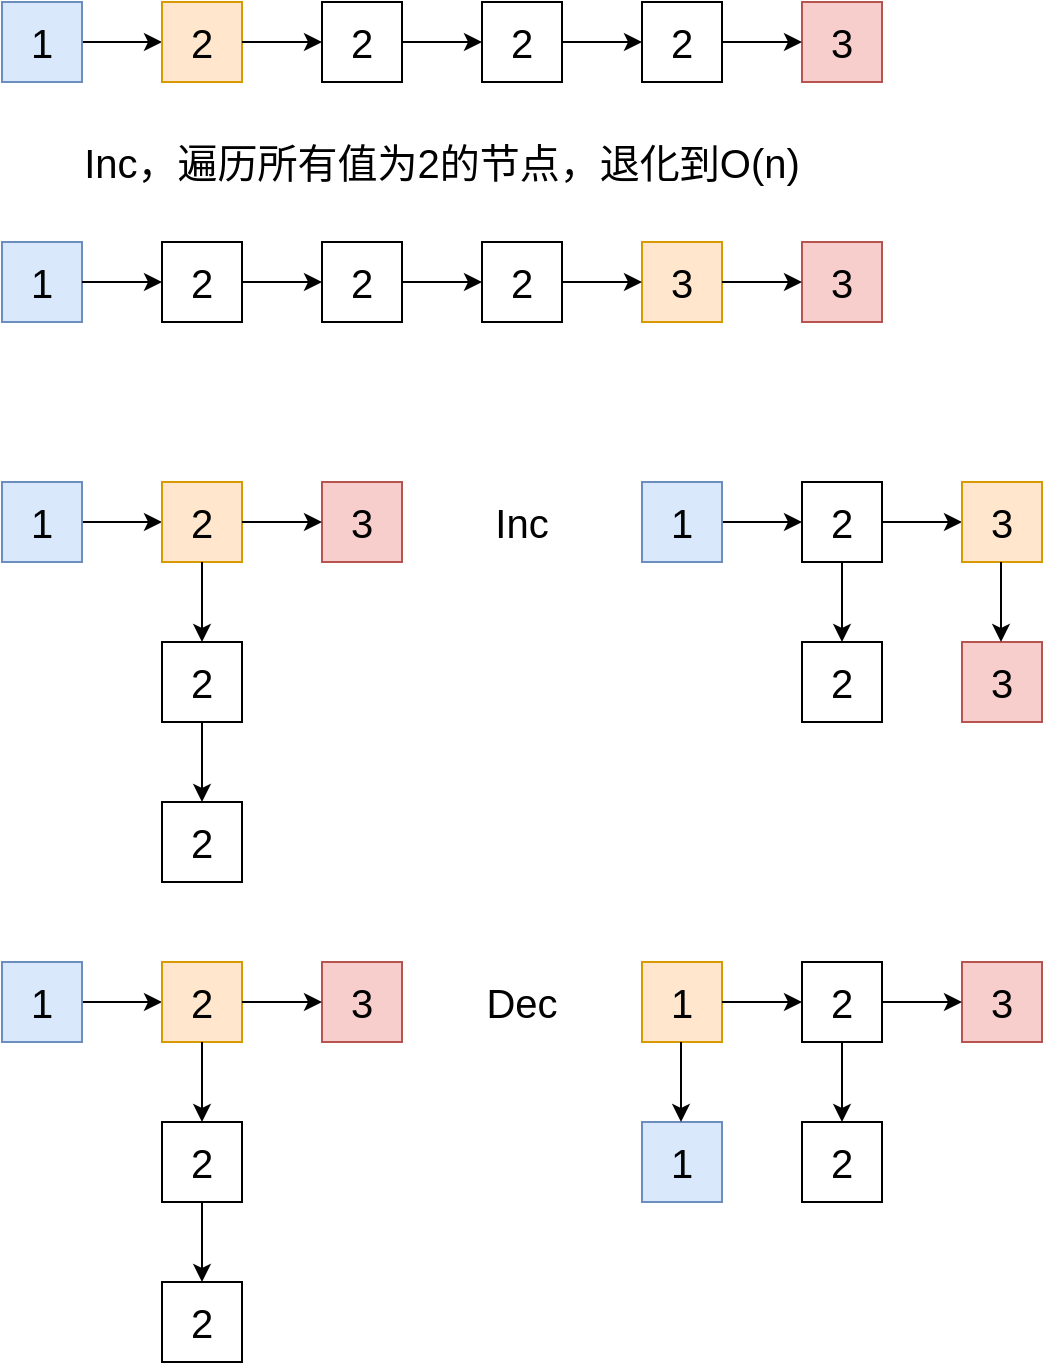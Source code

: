 <mxfile version="14.4.3" type="device"><diagram id="KmV2IVRLZD8ufR8eq0vT" name="Page-1"><mxGraphModel dx="1102" dy="582" grid="1" gridSize="10" guides="1" tooltips="1" connect="1" arrows="1" fold="1" page="1" pageScale="1" pageWidth="827" pageHeight="1169" math="0" shadow="0"><root><mxCell id="0"/><mxCell id="1" parent="0"/><mxCell id="fCK1LNhtHJd-QFXygB49-27" value="" style="edgeStyle=orthogonalEdgeStyle;rounded=0;orthogonalLoop=1;jettySize=auto;html=1;fontSize=20;" parent="1" source="fCK1LNhtHJd-QFXygB49-28" target="fCK1LNhtHJd-QFXygB49-29" edge="1"><mxGeometry relative="1" as="geometry"/></mxCell><mxCell id="fCK1LNhtHJd-QFXygB49-28" value="1" style="whiteSpace=wrap;html=1;aspect=fixed;fillColor=#dae8fc;strokeColor=#6c8ebf;fontSize=20;" parent="1" vertex="1"><mxGeometry x="120" y="240" width="40" height="40" as="geometry"/></mxCell><mxCell id="fCK1LNhtHJd-QFXygB49-29" value="2" style="whiteSpace=wrap;html=1;aspect=fixed;fillColor=#ffe6cc;strokeColor=#d79b00;fontSize=20;" parent="1" vertex="1"><mxGeometry x="200" y="240" width="40" height="40" as="geometry"/></mxCell><mxCell id="fCK1LNhtHJd-QFXygB49-30" value="3" style="whiteSpace=wrap;html=1;aspect=fixed;fillColor=#f8cecc;strokeColor=#b85450;fontSize=20;" parent="1" vertex="1"><mxGeometry x="520" y="240" width="40" height="40" as="geometry"/></mxCell><mxCell id="fCK1LNhtHJd-QFXygB49-31" value="" style="endArrow=classic;html=1;fontSize=20;entryX=0;entryY=0.5;entryDx=0;entryDy=0;" parent="1" target="fCK1LNhtHJd-QFXygB49-32" edge="1"><mxGeometry width="50" height="50" relative="1" as="geometry"><mxPoint x="240" y="260" as="sourcePoint"/><mxPoint x="290" y="210" as="targetPoint"/></mxGeometry></mxCell><mxCell id="fCK1LNhtHJd-QFXygB49-32" value="2" style="whiteSpace=wrap;html=1;aspect=fixed;fontSize=20;" parent="1" vertex="1"><mxGeometry x="280" y="240" width="40" height="40" as="geometry"/></mxCell><mxCell id="fCK1LNhtHJd-QFXygB49-33" value="" style="endArrow=classic;html=1;fontSize=20;entryX=0;entryY=0.5;entryDx=0;entryDy=0;" parent="1" target="fCK1LNhtHJd-QFXygB49-34" edge="1"><mxGeometry width="50" height="50" relative="1" as="geometry"><mxPoint x="320" y="260" as="sourcePoint"/><mxPoint x="370" y="210" as="targetPoint"/></mxGeometry></mxCell><mxCell id="fCK1LNhtHJd-QFXygB49-34" value="2" style="whiteSpace=wrap;html=1;aspect=fixed;fontSize=20;" parent="1" vertex="1"><mxGeometry x="360" y="240" width="40" height="40" as="geometry"/></mxCell><mxCell id="fCK1LNhtHJd-QFXygB49-35" value="" style="endArrow=classic;html=1;fontSize=20;entryX=0;entryY=0.5;entryDx=0;entryDy=0;" parent="1" target="fCK1LNhtHJd-QFXygB49-36" edge="1"><mxGeometry width="50" height="50" relative="1" as="geometry"><mxPoint x="400" y="260" as="sourcePoint"/><mxPoint x="450" y="210" as="targetPoint"/></mxGeometry></mxCell><mxCell id="fCK1LNhtHJd-QFXygB49-36" value="2" style="whiteSpace=wrap;html=1;aspect=fixed;fontSize=20;" parent="1" vertex="1"><mxGeometry x="440" y="240" width="40" height="40" as="geometry"/></mxCell><mxCell id="fCK1LNhtHJd-QFXygB49-37" value="" style="endArrow=classic;html=1;fontSize=20;entryX=0;entryY=0.5;entryDx=0;entryDy=0;exitX=1;exitY=0.5;exitDx=0;exitDy=0;" parent="1" source="fCK1LNhtHJd-QFXygB49-36" target="fCK1LNhtHJd-QFXygB49-30" edge="1"><mxGeometry width="50" height="50" relative="1" as="geometry"><mxPoint x="390" y="360" as="sourcePoint"/><mxPoint x="440" y="310" as="targetPoint"/></mxGeometry></mxCell><mxCell id="fCK1LNhtHJd-QFXygB49-39" value="1" style="whiteSpace=wrap;html=1;aspect=fixed;fillColor=#dae8fc;strokeColor=#6c8ebf;fontSize=20;" parent="1" vertex="1"><mxGeometry x="120" y="360" width="40" height="40" as="geometry"/></mxCell><mxCell id="fCK1LNhtHJd-QFXygB49-40" value="3" style="whiteSpace=wrap;html=1;aspect=fixed;fillColor=#ffe6cc;strokeColor=#d79b00;fontSize=20;" parent="1" vertex="1"><mxGeometry x="440" y="360" width="40" height="40" as="geometry"/></mxCell><mxCell id="fCK1LNhtHJd-QFXygB49-41" value="3" style="whiteSpace=wrap;html=1;aspect=fixed;fillColor=#f8cecc;strokeColor=#b85450;fontSize=20;" parent="1" vertex="1"><mxGeometry x="520" y="360" width="40" height="40" as="geometry"/></mxCell><mxCell id="fCK1LNhtHJd-QFXygB49-42" value="" style="endArrow=classic;html=1;fontSize=20;entryX=0;entryY=0.5;entryDx=0;entryDy=0;" parent="1" target="fCK1LNhtHJd-QFXygB49-43" edge="1"><mxGeometry width="50" height="50" relative="1" as="geometry"><mxPoint x="240" y="380" as="sourcePoint"/><mxPoint x="290" y="330" as="targetPoint"/></mxGeometry></mxCell><mxCell id="fCK1LNhtHJd-QFXygB49-43" value="2" style="whiteSpace=wrap;html=1;aspect=fixed;fontSize=20;" parent="1" vertex="1"><mxGeometry x="280" y="360" width="40" height="40" as="geometry"/></mxCell><mxCell id="fCK1LNhtHJd-QFXygB49-44" value="" style="endArrow=classic;html=1;fontSize=20;entryX=0;entryY=0.5;entryDx=0;entryDy=0;" parent="1" target="fCK1LNhtHJd-QFXygB49-45" edge="1"><mxGeometry width="50" height="50" relative="1" as="geometry"><mxPoint x="320" y="380" as="sourcePoint"/><mxPoint x="370" y="330" as="targetPoint"/></mxGeometry></mxCell><mxCell id="fCK1LNhtHJd-QFXygB49-45" value="2" style="whiteSpace=wrap;html=1;aspect=fixed;fontSize=20;" parent="1" vertex="1"><mxGeometry x="360" y="360" width="40" height="40" as="geometry"/></mxCell><mxCell id="fCK1LNhtHJd-QFXygB49-47" value="2" style="whiteSpace=wrap;html=1;aspect=fixed;fontSize=20;" parent="1" vertex="1"><mxGeometry x="200" y="360" width="40" height="40" as="geometry"/></mxCell><mxCell id="fCK1LNhtHJd-QFXygB49-52" value="" style="endArrow=classic;html=1;fontSize=20;exitX=1;exitY=0.5;exitDx=0;exitDy=0;entryX=0;entryY=0.5;entryDx=0;entryDy=0;" parent="1" source="fCK1LNhtHJd-QFXygB49-39" target="fCK1LNhtHJd-QFXygB49-47" edge="1"><mxGeometry width="50" height="50" relative="1" as="geometry"><mxPoint x="240" y="560" as="sourcePoint"/><mxPoint x="290" y="510" as="targetPoint"/></mxGeometry></mxCell><mxCell id="fCK1LNhtHJd-QFXygB49-53" value="" style="endArrow=classic;html=1;fontSize=20;exitX=1;exitY=0.5;exitDx=0;exitDy=0;entryX=0;entryY=0.5;entryDx=0;entryDy=0;" parent="1" source="fCK1LNhtHJd-QFXygB49-45" target="fCK1LNhtHJd-QFXygB49-40" edge="1"><mxGeometry width="50" height="50" relative="1" as="geometry"><mxPoint x="310" y="540" as="sourcePoint"/><mxPoint x="360" y="490" as="targetPoint"/></mxGeometry></mxCell><mxCell id="fCK1LNhtHJd-QFXygB49-54" value="" style="endArrow=classic;html=1;fontSize=20;exitX=1;exitY=0.5;exitDx=0;exitDy=0;entryX=0;entryY=0.5;entryDx=0;entryDy=0;" parent="1" source="fCK1LNhtHJd-QFXygB49-40" target="fCK1LNhtHJd-QFXygB49-41" edge="1"><mxGeometry width="50" height="50" relative="1" as="geometry"><mxPoint x="480" y="480" as="sourcePoint"/><mxPoint x="530" y="430" as="targetPoint"/></mxGeometry></mxCell><mxCell id="fCK1LNhtHJd-QFXygB49-55" value="Inc，遍历所有值为2的节点，退化到O(n)" style="text;html=1;strokeColor=none;fillColor=none;align=center;verticalAlign=middle;whiteSpace=wrap;rounded=0;fontSize=20;" parent="1" vertex="1"><mxGeometry x="120" y="310" width="440" height="20" as="geometry"/></mxCell><mxCell id="fCK1LNhtHJd-QFXygB49-56" value="" style="edgeStyle=orthogonalEdgeStyle;rounded=0;orthogonalLoop=1;jettySize=auto;html=1;fontSize=20;" parent="1" source="fCK1LNhtHJd-QFXygB49-57" target="fCK1LNhtHJd-QFXygB49-58" edge="1"><mxGeometry relative="1" as="geometry"/></mxCell><mxCell id="fCK1LNhtHJd-QFXygB49-57" value="1" style="whiteSpace=wrap;html=1;aspect=fixed;fillColor=#dae8fc;strokeColor=#6c8ebf;fontSize=20;" parent="1" vertex="1"><mxGeometry x="120" y="480" width="40" height="40" as="geometry"/></mxCell><mxCell id="fCK1LNhtHJd-QFXygB49-58" value="2" style="whiteSpace=wrap;html=1;aspect=fixed;fillColor=#ffe6cc;strokeColor=#d79b00;fontSize=20;" parent="1" vertex="1"><mxGeometry x="200" y="480" width="40" height="40" as="geometry"/></mxCell><mxCell id="fCK1LNhtHJd-QFXygB49-59" value="3" style="whiteSpace=wrap;html=1;aspect=fixed;fillColor=#f8cecc;strokeColor=#b85450;fontSize=20;" parent="1" vertex="1"><mxGeometry x="280" y="480" width="40" height="40" as="geometry"/></mxCell><mxCell id="fCK1LNhtHJd-QFXygB49-60" value="" style="endArrow=classic;html=1;fontSize=20;entryX=0;entryY=0.5;entryDx=0;entryDy=0;" parent="1" target="fCK1LNhtHJd-QFXygB49-59" edge="1"><mxGeometry width="50" height="50" relative="1" as="geometry"><mxPoint x="240" y="500" as="sourcePoint"/><mxPoint x="290" y="450" as="targetPoint"/></mxGeometry></mxCell><mxCell id="fCK1LNhtHJd-QFXygB49-64" value="" style="endArrow=classic;html=1;fontSize=20;exitX=0.5;exitY=1;exitDx=0;exitDy=0;entryX=0.5;entryY=0;entryDx=0;entryDy=0;" parent="1" source="fCK1LNhtHJd-QFXygB49-58" edge="1"><mxGeometry width="50" height="50" relative="1" as="geometry"><mxPoint x="390" y="590" as="sourcePoint"/><mxPoint x="220" y="560" as="targetPoint"/></mxGeometry></mxCell><mxCell id="fCK1LNhtHJd-QFXygB49-65" value="" style="endArrow=classic;html=1;fontSize=20;entryX=0.5;entryY=0;entryDx=0;entryDy=0;exitX=0.5;exitY=1;exitDx=0;exitDy=0;" parent="1" edge="1"><mxGeometry width="50" height="50" relative="1" as="geometry"><mxPoint x="220" y="600" as="sourcePoint"/><mxPoint x="220" y="640" as="targetPoint"/></mxGeometry></mxCell><mxCell id="fCK1LNhtHJd-QFXygB49-66" value="2" style="whiteSpace=wrap;html=1;aspect=fixed;fontSize=20;" parent="1" vertex="1"><mxGeometry x="200" y="560" width="40" height="40" as="geometry"/></mxCell><mxCell id="fCK1LNhtHJd-QFXygB49-67" value="2" style="whiteSpace=wrap;html=1;aspect=fixed;fontSize=20;" parent="1" vertex="1"><mxGeometry x="200" y="640" width="40" height="40" as="geometry"/></mxCell><mxCell id="fCK1LNhtHJd-QFXygB49-68" value="" style="edgeStyle=orthogonalEdgeStyle;rounded=0;orthogonalLoop=1;jettySize=auto;html=1;fontSize=20;" parent="1" source="fCK1LNhtHJd-QFXygB49-69" edge="1"><mxGeometry relative="1" as="geometry"><mxPoint x="520" y="500" as="targetPoint"/></mxGeometry></mxCell><mxCell id="fCK1LNhtHJd-QFXygB49-69" value="1" style="whiteSpace=wrap;html=1;aspect=fixed;fillColor=#dae8fc;strokeColor=#6c8ebf;fontSize=20;" parent="1" vertex="1"><mxGeometry x="440" y="480" width="40" height="40" as="geometry"/></mxCell><mxCell id="fCK1LNhtHJd-QFXygB49-72" value="" style="endArrow=classic;html=1;fontSize=20;entryX=0;entryY=0.5;entryDx=0;entryDy=0;" parent="1" edge="1"><mxGeometry width="50" height="50" relative="1" as="geometry"><mxPoint x="560" y="500" as="sourcePoint"/><mxPoint x="600" y="500" as="targetPoint"/></mxGeometry></mxCell><mxCell id="fCK1LNhtHJd-QFXygB49-74" value="" style="endArrow=classic;html=1;fontSize=20;entryX=0.5;entryY=0;entryDx=0;entryDy=0;exitX=0.5;exitY=1;exitDx=0;exitDy=0;" parent="1" edge="1"><mxGeometry width="50" height="50" relative="1" as="geometry"><mxPoint x="540" y="520" as="sourcePoint"/><mxPoint x="540" y="560" as="targetPoint"/></mxGeometry></mxCell><mxCell id="fCK1LNhtHJd-QFXygB49-75" value="2" style="whiteSpace=wrap;html=1;aspect=fixed;fontSize=20;" parent="1" vertex="1"><mxGeometry x="520" y="480" width="40" height="40" as="geometry"/></mxCell><mxCell id="fCK1LNhtHJd-QFXygB49-76" value="2" style="whiteSpace=wrap;html=1;aspect=fixed;fontSize=20;" parent="1" vertex="1"><mxGeometry x="520" y="560" width="40" height="40" as="geometry"/></mxCell><mxCell id="fCK1LNhtHJd-QFXygB49-77" value="3" style="whiteSpace=wrap;html=1;aspect=fixed;fillColor=#f8cecc;strokeColor=#b85450;fontSize=20;" parent="1" vertex="1"><mxGeometry x="600" y="560" width="40" height="40" as="geometry"/></mxCell><mxCell id="fCK1LNhtHJd-QFXygB49-78" value="3" style="whiteSpace=wrap;html=1;aspect=fixed;fillColor=#ffe6cc;strokeColor=#d79b00;fontSize=20;" parent="1" vertex="1"><mxGeometry x="600" y="480" width="40" height="40" as="geometry"/></mxCell><mxCell id="fCK1LNhtHJd-QFXygB49-79" value="" style="endArrow=classic;html=1;fontSize=20;exitX=0.5;exitY=1;exitDx=0;exitDy=0;entryX=0.5;entryY=0;entryDx=0;entryDy=0;" parent="1" edge="1"><mxGeometry width="50" height="50" relative="1" as="geometry"><mxPoint x="619.5" y="520" as="sourcePoint"/><mxPoint x="619.5" y="560" as="targetPoint"/></mxGeometry></mxCell><mxCell id="fCK1LNhtHJd-QFXygB49-80" value="Inc" style="text;html=1;strokeColor=none;fillColor=none;align=center;verticalAlign=middle;whiteSpace=wrap;rounded=0;fontSize=20;" parent="1" vertex="1"><mxGeometry x="360" y="490" width="40" height="20" as="geometry"/></mxCell><mxCell id="fCK1LNhtHJd-QFXygB49-81" value="" style="edgeStyle=orthogonalEdgeStyle;rounded=0;orthogonalLoop=1;jettySize=auto;html=1;fontSize=20;" parent="1" source="fCK1LNhtHJd-QFXygB49-82" target="fCK1LNhtHJd-QFXygB49-83" edge="1"><mxGeometry relative="1" as="geometry"/></mxCell><mxCell id="fCK1LNhtHJd-QFXygB49-82" value="1" style="whiteSpace=wrap;html=1;aspect=fixed;fillColor=#dae8fc;strokeColor=#6c8ebf;fontSize=20;" parent="1" vertex="1"><mxGeometry x="120" y="720" width="40" height="40" as="geometry"/></mxCell><mxCell id="fCK1LNhtHJd-QFXygB49-83" value="2" style="whiteSpace=wrap;html=1;aspect=fixed;fillColor=#ffe6cc;strokeColor=#d79b00;fontSize=20;" parent="1" vertex="1"><mxGeometry x="200" y="720" width="40" height="40" as="geometry"/></mxCell><mxCell id="fCK1LNhtHJd-QFXygB49-84" value="3" style="whiteSpace=wrap;html=1;aspect=fixed;fillColor=#f8cecc;strokeColor=#b85450;fontSize=20;" parent="1" vertex="1"><mxGeometry x="280" y="720" width="40" height="40" as="geometry"/></mxCell><mxCell id="fCK1LNhtHJd-QFXygB49-85" value="" style="endArrow=classic;html=1;fontSize=20;entryX=0;entryY=0.5;entryDx=0;entryDy=0;" parent="1" target="fCK1LNhtHJd-QFXygB49-84" edge="1"><mxGeometry width="50" height="50" relative="1" as="geometry"><mxPoint x="240" y="740" as="sourcePoint"/><mxPoint x="290" y="690" as="targetPoint"/></mxGeometry></mxCell><mxCell id="fCK1LNhtHJd-QFXygB49-86" value="" style="endArrow=classic;html=1;fontSize=20;exitX=0.5;exitY=1;exitDx=0;exitDy=0;entryX=0.5;entryY=0;entryDx=0;entryDy=0;" parent="1" source="fCK1LNhtHJd-QFXygB49-83" edge="1"><mxGeometry width="50" height="50" relative="1" as="geometry"><mxPoint x="390" y="830" as="sourcePoint"/><mxPoint x="220" y="800" as="targetPoint"/></mxGeometry></mxCell><mxCell id="fCK1LNhtHJd-QFXygB49-87" value="" style="endArrow=classic;html=1;fontSize=20;entryX=0.5;entryY=0;entryDx=0;entryDy=0;exitX=0.5;exitY=1;exitDx=0;exitDy=0;" parent="1" edge="1"><mxGeometry width="50" height="50" relative="1" as="geometry"><mxPoint x="220" y="840" as="sourcePoint"/><mxPoint x="220" y="880" as="targetPoint"/></mxGeometry></mxCell><mxCell id="fCK1LNhtHJd-QFXygB49-88" value="2" style="whiteSpace=wrap;html=1;aspect=fixed;fontSize=20;" parent="1" vertex="1"><mxGeometry x="200" y="800" width="40" height="40" as="geometry"/></mxCell><mxCell id="fCK1LNhtHJd-QFXygB49-89" value="2" style="whiteSpace=wrap;html=1;aspect=fixed;fontSize=20;" parent="1" vertex="1"><mxGeometry x="200" y="880" width="40" height="40" as="geometry"/></mxCell><mxCell id="fCK1LNhtHJd-QFXygB49-90" value="Dec" style="text;html=1;strokeColor=none;fillColor=none;align=center;verticalAlign=middle;whiteSpace=wrap;rounded=0;fontSize=20;" parent="1" vertex="1"><mxGeometry x="360" y="730" width="40" height="20" as="geometry"/></mxCell><mxCell id="fCK1LNhtHJd-QFXygB49-91" value="1" style="whiteSpace=wrap;html=1;aspect=fixed;fillColor=#ffe6cc;strokeColor=#d79b00;fontSize=20;" parent="1" vertex="1"><mxGeometry x="440" y="720" width="40" height="40" as="geometry"/></mxCell><mxCell id="fCK1LNhtHJd-QFXygB49-92" value="1" style="whiteSpace=wrap;html=1;aspect=fixed;fillColor=#dae8fc;strokeColor=#6c8ebf;fontSize=20;" parent="1" vertex="1"><mxGeometry x="440" y="800" width="40" height="40" as="geometry"/></mxCell><mxCell id="fCK1LNhtHJd-QFXygB49-93" value="" style="endArrow=classic;html=1;fontSize=20;entryX=0.5;entryY=0;entryDx=0;entryDy=0;exitX=0.5;exitY=1;exitDx=0;exitDy=0;" parent="1" edge="1"><mxGeometry width="50" height="50" relative="1" as="geometry"><mxPoint x="540" y="760" as="sourcePoint"/><mxPoint x="540" y="800" as="targetPoint"/></mxGeometry></mxCell><mxCell id="fCK1LNhtHJd-QFXygB49-94" value="2" style="whiteSpace=wrap;html=1;aspect=fixed;fontSize=20;" parent="1" vertex="1"><mxGeometry x="520" y="720" width="40" height="40" as="geometry"/></mxCell><mxCell id="fCK1LNhtHJd-QFXygB49-95" value="2" style="whiteSpace=wrap;html=1;aspect=fixed;fontSize=20;" parent="1" vertex="1"><mxGeometry x="520" y="800" width="40" height="40" as="geometry"/></mxCell><mxCell id="fCK1LNhtHJd-QFXygB49-96" value="3" style="whiteSpace=wrap;html=1;aspect=fixed;fillColor=#f8cecc;strokeColor=#b85450;fontSize=20;" parent="1" vertex="1"><mxGeometry x="600" y="720" width="40" height="40" as="geometry"/></mxCell><mxCell id="fCK1LNhtHJd-QFXygB49-97" value="" style="endArrow=classic;html=1;fontSize=20;entryX=0;entryY=0.5;entryDx=0;entryDy=0;" parent="1" target="fCK1LNhtHJd-QFXygB49-96" edge="1"><mxGeometry width="50" height="50" relative="1" as="geometry"><mxPoint x="560" y="740" as="sourcePoint"/><mxPoint x="610" y="690" as="targetPoint"/></mxGeometry></mxCell><mxCell id="fCK1LNhtHJd-QFXygB49-98" value="" style="endArrow=classic;html=1;fontSize=20;entryX=0.5;entryY=0;entryDx=0;entryDy=0;exitX=0.5;exitY=1;exitDx=0;exitDy=0;" parent="1" edge="1"><mxGeometry width="50" height="50" relative="1" as="geometry"><mxPoint x="459.5" y="760" as="sourcePoint"/><mxPoint x="459.5" y="800" as="targetPoint"/></mxGeometry></mxCell><mxCell id="fCK1LNhtHJd-QFXygB49-101" value="" style="endArrow=classic;html=1;fontSize=20;entryX=0;entryY=0.5;entryDx=0;entryDy=0;exitX=1;exitY=0.5;exitDx=0;exitDy=0;" parent="1" source="fCK1LNhtHJd-QFXygB49-91" target="fCK1LNhtHJd-QFXygB49-94" edge="1"><mxGeometry width="50" height="50" relative="1" as="geometry"><mxPoint x="390" y="790" as="sourcePoint"/><mxPoint x="440" y="740" as="targetPoint"/></mxGeometry></mxCell></root></mxGraphModel></diagram></mxfile>
